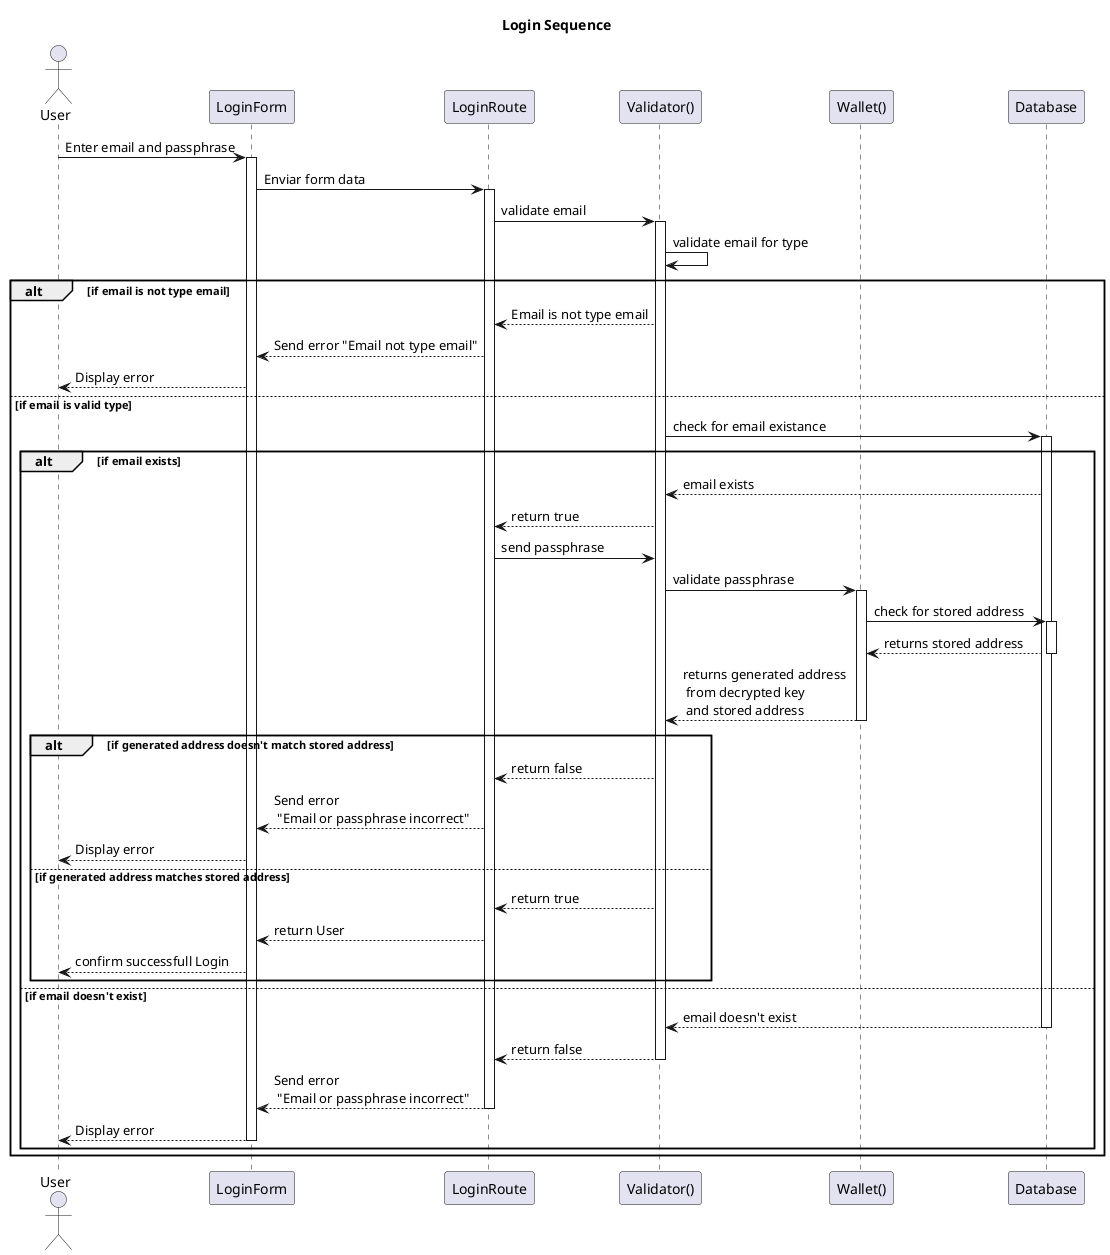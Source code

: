 @startuml Login
title Login Sequence

actor User
participant User order 10
participant LoginForm order 20
participant LoginRoute order 30
participant "Validator()" order 40
participant "Wallet()" order 50
participant Database order 60

User -> LoginForm: Enter email and passphrase
activate LoginForm
LoginForm->LoginRoute: Enviar form data
activate LoginRoute
LoginRoute->"Validator()": validate email
activate "Validator()"

"Validator()"->"Validator()": validate email for type

alt if email is not type email
    "Validator()"-->LoginRoute: Email is not type email
    LoginRoute-->LoginForm: Send error "Email not type email"
    LoginForm-->User: Display error

else if email is valid type
    "Validator()"->Database: check for email existance
    activate Database

    alt if email exists
        Database-->"Validator()": email exists
        "Validator()" --> LoginRoute: return true
        LoginRoute->"Validator()": send passphrase
        "Validator()"->"Wallet()": validate passphrase

        activate "Wallet()"
        "Wallet()"->Database: check for stored address

        activate Database
        Database-->"Wallet()": returns stored address

        deactivate Database
        "Wallet()"-->"Validator()": returns generated address \n from decrypted key \n and stored address

        deactivate "Wallet()"

        alt if generated address doesn't match stored address
            "Validator()"-->LoginRoute: return false
            LoginRoute-->LoginForm: Send error \n "Email or passphrase incorrect"
            LoginForm-->User: Display error
        else if generated address matches stored address
            "Validator()"-->LoginRoute: return true
            LoginRoute-->LoginForm: return User
            LoginForm-->User: confirm successfull Login
        end 

    else if email doesn't exist
        Database-->"Validator()": email doesn't exist
        deactivate Database
        "Validator()" --> LoginRoute: return false
        deactivate "Validator()"
        LoginRoute-->LoginForm: Send error \n "Email or passphrase incorrect"
        deactivate LoginRoute
        LoginForm-->User: Display error
        deactivate LoginForm
    end
end
@enduml